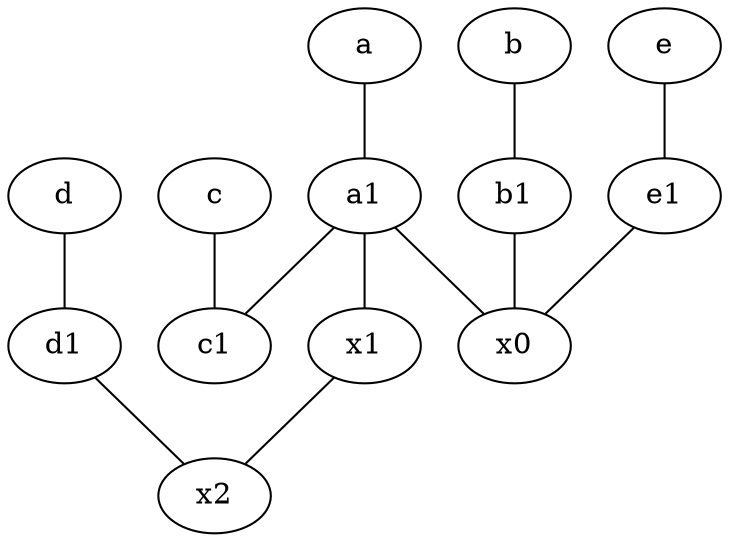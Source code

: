 graph {
	node [labelfontsize=50]
	e1 [labelfontsize=50 pos="7,7!"]
	c [labelfontsize=50 pos="4.5,2!"]
	a1 [labelfontsize=50 pos="8,3!"]
	x2 [labelfontsize=50]
	b1 [labelfontsize=50 pos="9,4!"]
	d1 [labelfontsize=50 pos="3,5!"]
	x1 [labelfontsize=50]
	c1 [labelfontsize=50 pos="4.5,3!"]
	x0 [labelfontsize=50]
	a1 -- c1
	a1 -- x1
	d1 -- x2
	b1 -- x0
	d -- d1
	e -- e1
	x1 -- x2
	b -- b1
	e1 -- x0
	a1 -- x0
	c -- c1
	a -- a1
}
